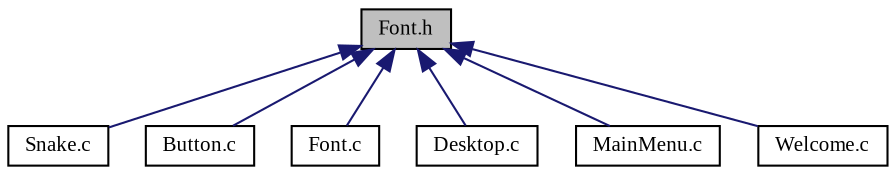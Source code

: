 digraph "Font.h"
{
  edge [fontname="TimesNewRoman",fontsize="10",labelfontname="TimesNewRoman",labelfontsize="10"];
  node [fontname="TimesNewRoman",fontsize="10",shape=record];
  Node2 [label="Font.h",height=0.2,width=0.4,color="black", fillcolor="grey75", style="filled", fontcolor="black"];
  Node2 -> Node3 [dir="back",color="midnightblue",fontsize="10",style="solid",fontname="TimesNewRoman"];
  Node3 [label="Snake.c",height=0.2,width=0.4,color="black", fillcolor="white", style="filled",URL="$_snake_8c.html",tooltip="Gra Snake - source file. "];
  Node2 -> Node4 [dir="back",color="midnightblue",fontsize="10",style="solid",fontname="TimesNewRoman"];
  Node4 [label="Button.c",height=0.2,width=0.4,color="black", fillcolor="white", style="filled",URL="$_button_8c.html",tooltip="Przycisk na ekranie - source file. "];
  Node2 -> Node5 [dir="back",color="midnightblue",fontsize="10",style="solid",fontname="TimesNewRoman"];
  Node5 [label="Font.c",height=0.2,width=0.4,color="black", fillcolor="white", style="filled",URL="$_font_8c.html",tooltip="Czionka i zarzadzanie tekstami - souce file. "];
  Node2 -> Node6 [dir="back",color="midnightblue",fontsize="10",style="solid",fontname="TimesNewRoman"];
  Node6 [label="Desktop.c",height=0.2,width=0.4,color="black", fillcolor="white", style="filled",URL="$_desktop_8c.html",tooltip="Pulpit z wejsciem menu - source file. "];
  Node2 -> Node7 [dir="back",color="midnightblue",fontsize="10",style="solid",fontname="TimesNewRoman"];
  Node7 [label="MainMenu.c",height=0.2,width=0.4,color="black", fillcolor="white", style="filled",URL="$_main_menu_8c.html",tooltip="Menu glowne - source file. "];
  Node2 -> Node8 [dir="back",color="midnightblue",fontsize="10",style="solid",fontname="TimesNewRoman"];
  Node8 [label="Welcome.c",height=0.2,width=0.4,color="black", fillcolor="white", style="filled",URL="$_welcome_8c.html",tooltip="Ekran powitalny - source file. "];
}
